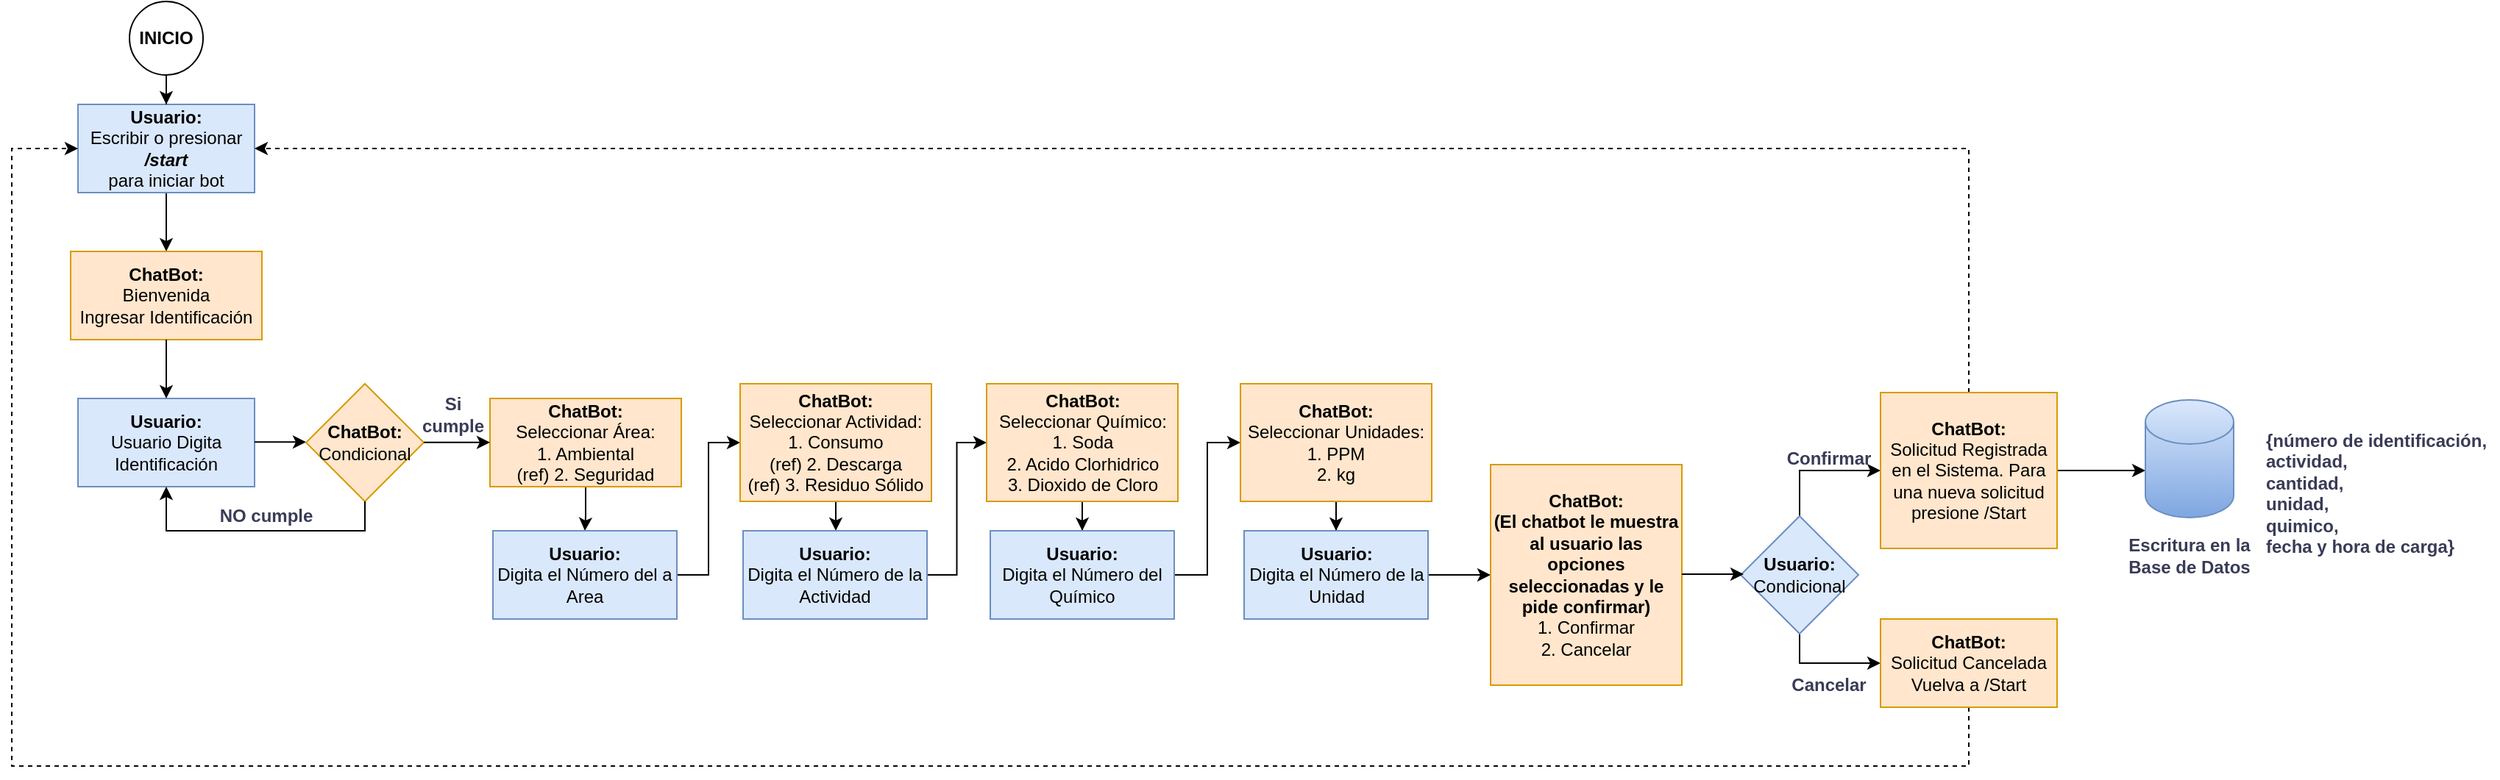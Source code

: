 <mxfile version="24.8.3">
  <diagram name="Page-1" id="fBftOkDNL69hboDKaPT4">
    <mxGraphModel dx="2643" dy="968" grid="1" gridSize="10" guides="1" tooltips="1" connect="1" arrows="1" fold="1" page="1" pageScale="1" pageWidth="850" pageHeight="1100" background="none" math="0" shadow="0">
      <root>
        <mxCell id="0" />
        <mxCell id="1" parent="0" />
        <mxCell id="nEqumTZlBu66RCjfxVmd-5" style="edgeStyle=orthogonalEdgeStyle;rounded=0;orthogonalLoop=1;jettySize=auto;html=1;exitX=0.5;exitY=1;exitDx=0;exitDy=0;entryX=0.5;entryY=0;entryDx=0;entryDy=0;fontColor=#393C56;" edge="1" parent="1" source="nEqumTZlBu66RCjfxVmd-2" target="nEqumTZlBu66RCjfxVmd-3">
          <mxGeometry relative="1" as="geometry" />
        </mxCell>
        <mxCell id="nEqumTZlBu66RCjfxVmd-2" value="&lt;div&gt;&lt;b&gt;Usuario:&lt;/b&gt;&lt;br&gt;&lt;/div&gt;&lt;div&gt;Escribir o presionar&lt;/div&gt;&lt;div&gt;&lt;b&gt;&lt;i&gt;/start&lt;/i&gt;&lt;/b&gt;&lt;/div&gt;&lt;div&gt;para iniciar bot&lt;br&gt;&lt;/div&gt;" style="rounded=0;whiteSpace=wrap;html=1;strokeColor=#6c8ebf;fillColor=#dae8fc;" vertex="1" parent="1">
          <mxGeometry x="35" y="140" width="120" height="60" as="geometry" />
        </mxCell>
        <mxCell id="nEqumTZlBu66RCjfxVmd-3" value="&lt;div&gt;&lt;b&gt;ChatBot:&lt;/b&gt;&lt;/div&gt;&lt;div&gt;Bienvenida&lt;/div&gt;&lt;div&gt;Ingresar Identificación&lt;br&gt;&lt;/div&gt;" style="rounded=0;whiteSpace=wrap;html=1;strokeColor=#d79b00;fillColor=#ffe6cc;" vertex="1" parent="1">
          <mxGeometry x="30" y="240" width="130" height="60" as="geometry" />
        </mxCell>
        <mxCell id="nEqumTZlBu66RCjfxVmd-7" value="&lt;div&gt;&lt;b&gt;Usuario:&lt;/b&gt;&lt;br&gt;&lt;/div&gt;&lt;div&gt;Usuario Digita Identificación&lt;br&gt;&lt;/div&gt;" style="rounded=0;whiteSpace=wrap;html=1;strokeColor=#6c8ebf;fillColor=#dae8fc;" vertex="1" parent="1">
          <mxGeometry x="35" y="340" width="120" height="60" as="geometry" />
        </mxCell>
        <mxCell id="nEqumTZlBu66RCjfxVmd-8" style="edgeStyle=orthogonalEdgeStyle;rounded=0;orthogonalLoop=1;jettySize=auto;html=1;exitX=0.5;exitY=1;exitDx=0;exitDy=0;entryX=0.5;entryY=0;entryDx=0;entryDy=0;fontColor=#393C56;" edge="1" parent="1" source="nEqumTZlBu66RCjfxVmd-3" target="nEqumTZlBu66RCjfxVmd-7">
          <mxGeometry relative="1" as="geometry">
            <mxPoint x="165" y="370" as="sourcePoint" />
            <mxPoint x="205" y="370" as="targetPoint" />
          </mxGeometry>
        </mxCell>
        <mxCell id="nEqumTZlBu66RCjfxVmd-10" style="edgeStyle=orthogonalEdgeStyle;rounded=0;orthogonalLoop=1;jettySize=auto;html=1;exitX=1;exitY=0.5;exitDx=0;exitDy=0;entryX=0;entryY=0.5;entryDx=0;entryDy=0;fontColor=#393C56;" edge="1" parent="1">
          <mxGeometry relative="1" as="geometry">
            <mxPoint x="155" y="369.66" as="sourcePoint" />
            <mxPoint x="190" y="369.66" as="targetPoint" />
          </mxGeometry>
        </mxCell>
        <mxCell id="nEqumTZlBu66RCjfxVmd-11" value="&lt;div&gt;&lt;b&gt;ChatBot:&lt;/b&gt;&lt;br&gt;&lt;/div&gt;&lt;div&gt;Condicional&lt;/div&gt;" style="rhombus;whiteSpace=wrap;html=1;strokeColor=#d79b00;fillColor=#ffe6cc;" vertex="1" parent="1">
          <mxGeometry x="190" y="330" width="80" height="80" as="geometry" />
        </mxCell>
        <mxCell id="nEqumTZlBu66RCjfxVmd-12" style="edgeStyle=orthogonalEdgeStyle;rounded=0;orthogonalLoop=1;jettySize=auto;html=1;exitX=0.5;exitY=1;exitDx=0;exitDy=0;fontColor=#393C56;entryX=0.5;entryY=1;entryDx=0;entryDy=0;" edge="1" parent="1" source="nEqumTZlBu66RCjfxVmd-11" target="nEqumTZlBu66RCjfxVmd-7">
          <mxGeometry relative="1" as="geometry">
            <mxPoint x="554.71" y="400" as="sourcePoint" />
            <mxPoint x="554.739" y="460" as="targetPoint" />
            <Array as="points">
              <mxPoint x="230" y="430" />
              <mxPoint x="95" y="430" />
            </Array>
          </mxGeometry>
        </mxCell>
        <mxCell id="nEqumTZlBu66RCjfxVmd-15" value="&lt;b&gt;NO cumple&lt;/b&gt;" style="text;strokeColor=none;align=center;fillColor=none;html=1;verticalAlign=middle;whiteSpace=wrap;rounded=0;fontColor=#393C56;" vertex="1" parent="1">
          <mxGeometry x="78" y="405" width="170" height="30" as="geometry" />
        </mxCell>
        <mxCell id="nEqumTZlBu66RCjfxVmd-16" value="&lt;b&gt;Si cumple&lt;/b&gt;" style="text;strokeColor=none;align=center;fillColor=none;html=1;verticalAlign=middle;whiteSpace=wrap;rounded=0;fontColor=#393C56;" vertex="1" parent="1">
          <mxGeometry x="270" y="336" width="40" height="30" as="geometry" />
        </mxCell>
        <mxCell id="nEqumTZlBu66RCjfxVmd-27" style="edgeStyle=orthogonalEdgeStyle;rounded=0;orthogonalLoop=1;jettySize=auto;html=1;entryX=0.5;entryY=0;entryDx=0;entryDy=0;fontColor=#393C56;" edge="1" parent="1" source="nEqumTZlBu66RCjfxVmd-17" target="nEqumTZlBu66RCjfxVmd-24">
          <mxGeometry relative="1" as="geometry" />
        </mxCell>
        <mxCell id="nEqumTZlBu66RCjfxVmd-17" value="&lt;div&gt;&lt;b&gt;ChatBot:&lt;/b&gt;&lt;/div&gt;&lt;div&gt;Seleccionar Área:&lt;/div&gt;&lt;div&gt;1. Ambiental&lt;/div&gt;&lt;div&gt;(ref) 2. Seguridad&lt;br&gt;&lt;/div&gt;" style="rounded=0;whiteSpace=wrap;html=1;strokeColor=#d79b00;fillColor=#ffe6cc;" vertex="1" parent="1">
          <mxGeometry x="315" y="340" width="130" height="60" as="geometry" />
        </mxCell>
        <mxCell id="nEqumTZlBu66RCjfxVmd-23" style="edgeStyle=orthogonalEdgeStyle;rounded=0;orthogonalLoop=1;jettySize=auto;html=1;exitX=1;exitY=0.5;exitDx=0;exitDy=0;entryX=0;entryY=0.5;entryDx=0;entryDy=0;fontColor=#393C56;" edge="1" parent="1" target="nEqumTZlBu66RCjfxVmd-17">
          <mxGeometry relative="1" as="geometry">
            <mxPoint x="270" y="369.86" as="sourcePoint" />
            <mxPoint x="305" y="369.86" as="targetPoint" />
            <Array as="points">
              <mxPoint x="315" y="370" />
              <mxPoint x="315" y="370" />
            </Array>
          </mxGeometry>
        </mxCell>
        <mxCell id="nEqumTZlBu66RCjfxVmd-30" style="edgeStyle=orthogonalEdgeStyle;rounded=0;orthogonalLoop=1;jettySize=auto;html=1;entryX=0;entryY=0.5;entryDx=0;entryDy=0;fontColor=#393C56;" edge="1" parent="1" source="nEqumTZlBu66RCjfxVmd-24" target="nEqumTZlBu66RCjfxVmd-28">
          <mxGeometry relative="1" as="geometry" />
        </mxCell>
        <mxCell id="nEqumTZlBu66RCjfxVmd-24" value="&lt;div&gt;&lt;b&gt;Usuario:&lt;/b&gt;&lt;br&gt;&lt;/div&gt;&lt;div&gt;Digita el Número del a Area&lt;br&gt;&lt;/div&gt;" style="rounded=0;whiteSpace=wrap;html=1;strokeColor=#6c8ebf;fillColor=#dae8fc;" vertex="1" parent="1">
          <mxGeometry x="317" y="430" width="125" height="60" as="geometry" />
        </mxCell>
        <mxCell id="nEqumTZlBu66RCjfxVmd-39" style="edgeStyle=orthogonalEdgeStyle;rounded=0;orthogonalLoop=1;jettySize=auto;html=1;fontColor=#393C56;" edge="1" parent="1" source="nEqumTZlBu66RCjfxVmd-28" target="nEqumTZlBu66RCjfxVmd-33">
          <mxGeometry relative="1" as="geometry" />
        </mxCell>
        <mxCell id="nEqumTZlBu66RCjfxVmd-28" value="&lt;div&gt;&lt;b&gt;ChatBot:&lt;/b&gt;&lt;/div&gt;&lt;div&gt;Seleccionar Actividad:&lt;/div&gt;&lt;div&gt;1. Consumo&lt;/div&gt;&lt;div&gt;(ref) 2. Descarga&lt;/div&gt;&lt;div&gt;(ref) 3. Residuo Sólido&lt;br&gt;&lt;/div&gt;" style="rounded=0;whiteSpace=wrap;html=1;strokeColor=#d79b00;fillColor=#ffe6cc;" vertex="1" parent="1">
          <mxGeometry x="485" y="330" width="130" height="80" as="geometry" />
        </mxCell>
        <mxCell id="nEqumTZlBu66RCjfxVmd-35" style="edgeStyle=orthogonalEdgeStyle;rounded=0;orthogonalLoop=1;jettySize=auto;html=1;entryX=0;entryY=0.5;entryDx=0;entryDy=0;fontColor=#393C56;" edge="1" parent="1" source="nEqumTZlBu66RCjfxVmd-33" target="nEqumTZlBu66RCjfxVmd-34">
          <mxGeometry relative="1" as="geometry" />
        </mxCell>
        <mxCell id="nEqumTZlBu66RCjfxVmd-33" value="&lt;div&gt;&lt;b&gt;Usuario:&lt;/b&gt;&lt;br&gt;&lt;/div&gt;&lt;div&gt;Digita el Número de la Actividad&lt;br&gt;&lt;/div&gt;" style="rounded=0;whiteSpace=wrap;html=1;strokeColor=#6c8ebf;fillColor=#dae8fc;" vertex="1" parent="1">
          <mxGeometry x="487" y="430" width="125" height="60" as="geometry" />
        </mxCell>
        <mxCell id="nEqumTZlBu66RCjfxVmd-40" style="edgeStyle=orthogonalEdgeStyle;rounded=0;orthogonalLoop=1;jettySize=auto;html=1;entryX=0.5;entryY=0;entryDx=0;entryDy=0;fontColor=#393C56;" edge="1" parent="1" source="nEqumTZlBu66RCjfxVmd-34" target="nEqumTZlBu66RCjfxVmd-37">
          <mxGeometry relative="1" as="geometry" />
        </mxCell>
        <mxCell id="nEqumTZlBu66RCjfxVmd-34" value="&lt;div&gt;&lt;b&gt;ChatBot:&lt;/b&gt;&lt;/div&gt;&lt;div&gt;Seleccionar Químico:&lt;/div&gt;&lt;div&gt;1. Soda&lt;/div&gt;&lt;div&gt;2. Acido Clorhidrico&lt;br&gt;&lt;/div&gt;&lt;div&gt;3. Dioxido de Cloro&lt;br&gt;&lt;/div&gt;" style="rounded=0;whiteSpace=wrap;html=1;strokeColor=#d79b00;fillColor=#ffe6cc;" vertex="1" parent="1">
          <mxGeometry x="652.5" y="330" width="130" height="80" as="geometry" />
        </mxCell>
        <mxCell id="nEqumTZlBu66RCjfxVmd-42" style="edgeStyle=orthogonalEdgeStyle;rounded=0;orthogonalLoop=1;jettySize=auto;html=1;entryX=0;entryY=0.5;entryDx=0;entryDy=0;fontColor=#393C56;" edge="1" parent="1" source="nEqumTZlBu66RCjfxVmd-37" target="nEqumTZlBu66RCjfxVmd-41">
          <mxGeometry relative="1" as="geometry" />
        </mxCell>
        <mxCell id="nEqumTZlBu66RCjfxVmd-37" value="&lt;div&gt;&lt;b&gt;Usuario:&lt;/b&gt;&lt;br&gt;&lt;/div&gt;&lt;div&gt;Digita el Número del Químico&lt;br&gt;&lt;/div&gt;" style="rounded=0;whiteSpace=wrap;html=1;strokeColor=#6c8ebf;fillColor=#dae8fc;" vertex="1" parent="1">
          <mxGeometry x="655" y="430" width="125" height="60" as="geometry" />
        </mxCell>
        <mxCell id="nEqumTZlBu66RCjfxVmd-44" style="edgeStyle=orthogonalEdgeStyle;rounded=0;orthogonalLoop=1;jettySize=auto;html=1;fontColor=#393C56;" edge="1" parent="1" source="nEqumTZlBu66RCjfxVmd-41" target="nEqumTZlBu66RCjfxVmd-43">
          <mxGeometry relative="1" as="geometry" />
        </mxCell>
        <mxCell id="nEqumTZlBu66RCjfxVmd-41" value="&lt;div&gt;&lt;b&gt;ChatBot:&lt;/b&gt;&lt;/div&gt;&lt;div&gt;Seleccionar Unidades:&lt;/div&gt;&lt;div&gt;1. PPM&lt;/div&gt;&lt;div&gt;2. kg&lt;/div&gt;" style="rounded=0;whiteSpace=wrap;html=1;strokeColor=#d79b00;fillColor=#ffe6cc;" vertex="1" parent="1">
          <mxGeometry x="825" y="330" width="130" height="80" as="geometry" />
        </mxCell>
        <mxCell id="nEqumTZlBu66RCjfxVmd-46" style="edgeStyle=orthogonalEdgeStyle;rounded=0;orthogonalLoop=1;jettySize=auto;html=1;entryX=0;entryY=0.5;entryDx=0;entryDy=0;fontColor=#393C56;" edge="1" parent="1" source="nEqumTZlBu66RCjfxVmd-43" target="nEqumTZlBu66RCjfxVmd-45">
          <mxGeometry relative="1" as="geometry" />
        </mxCell>
        <mxCell id="nEqumTZlBu66RCjfxVmd-43" value="&lt;div&gt;&lt;b&gt;Usuario:&lt;/b&gt;&lt;br&gt;&lt;/div&gt;&lt;div&gt;Digita el Número de la Unidad&lt;br&gt;&lt;/div&gt;" style="rounded=0;whiteSpace=wrap;html=1;strokeColor=#6c8ebf;fillColor=#dae8fc;" vertex="1" parent="1">
          <mxGeometry x="827.5" y="430" width="125" height="60" as="geometry" />
        </mxCell>
        <mxCell id="nEqumTZlBu66RCjfxVmd-45" value="&lt;div&gt;&lt;b&gt;ChatBot:&lt;/b&gt;&lt;/div&gt;&lt;div&gt;&lt;b&gt;(El chatbot le muestra al usuario las opciones seleccionadas y le pide confirmar)&lt;br&gt;&lt;/b&gt;&lt;/div&gt;&lt;div&gt;1. Confirmar&lt;/div&gt;&lt;div&gt;2. Cancelar&lt;/div&gt;" style="rounded=0;whiteSpace=wrap;html=1;strokeColor=#d79b00;fillColor=#ffe6cc;" vertex="1" parent="1">
          <mxGeometry x="995" y="385" width="130" height="150" as="geometry" />
        </mxCell>
        <mxCell id="nEqumTZlBu66RCjfxVmd-54" style="edgeStyle=orthogonalEdgeStyle;rounded=0;orthogonalLoop=1;jettySize=auto;html=1;exitX=0.5;exitY=0;exitDx=0;exitDy=0;entryX=0;entryY=0.5;entryDx=0;entryDy=0;fontColor=#393C56;" edge="1" parent="1" source="nEqumTZlBu66RCjfxVmd-47" target="nEqumTZlBu66RCjfxVmd-53">
          <mxGeometry relative="1" as="geometry" />
        </mxCell>
        <mxCell id="nEqumTZlBu66RCjfxVmd-56" style="edgeStyle=orthogonalEdgeStyle;rounded=0;orthogonalLoop=1;jettySize=auto;html=1;exitX=0.5;exitY=1;exitDx=0;exitDy=0;entryX=0;entryY=0.5;entryDx=0;entryDy=0;fontColor=#393C56;" edge="1" parent="1" source="nEqumTZlBu66RCjfxVmd-47" target="nEqumTZlBu66RCjfxVmd-55">
          <mxGeometry relative="1" as="geometry" />
        </mxCell>
        <mxCell id="nEqumTZlBu66RCjfxVmd-47" value="&lt;div&gt;&lt;b&gt;Usuario:&lt;/b&gt;&lt;br&gt;&lt;/div&gt;&lt;div&gt;Condicional&lt;/div&gt;" style="rhombus;whiteSpace=wrap;html=1;strokeColor=#6c8ebf;fillColor=#dae8fc;" vertex="1" parent="1">
          <mxGeometry x="1165" y="420" width="80" height="80" as="geometry" />
        </mxCell>
        <mxCell id="nEqumTZlBu66RCjfxVmd-48" style="edgeStyle=orthogonalEdgeStyle;rounded=0;orthogonalLoop=1;jettySize=auto;html=1;entryX=0;entryY=0.5;entryDx=0;entryDy=0;fontColor=#393C56;" edge="1" parent="1">
          <mxGeometry relative="1" as="geometry">
            <mxPoint x="1125" y="459.5" as="sourcePoint" />
            <mxPoint x="1167" y="459.5" as="targetPoint" />
          </mxGeometry>
        </mxCell>
        <mxCell id="nEqumTZlBu66RCjfxVmd-51" style="edgeStyle=orthogonalEdgeStyle;rounded=0;orthogonalLoop=1;jettySize=auto;html=1;entryX=0.5;entryY=0;entryDx=0;entryDy=0;fontColor=#393C56;" edge="1" parent="1" source="nEqumTZlBu66RCjfxVmd-50" target="nEqumTZlBu66RCjfxVmd-2">
          <mxGeometry relative="1" as="geometry" />
        </mxCell>
        <mxCell id="nEqumTZlBu66RCjfxVmd-50" value="&lt;b&gt;INICIO&lt;/b&gt;" style="ellipse;whiteSpace=wrap;html=1;aspect=fixed;" vertex="1" parent="1">
          <mxGeometry x="70" y="70" width="50" height="50" as="geometry" />
        </mxCell>
        <mxCell id="nEqumTZlBu66RCjfxVmd-61" style="edgeStyle=orthogonalEdgeStyle;rounded=0;orthogonalLoop=1;jettySize=auto;html=1;exitX=0.5;exitY=0;exitDx=0;exitDy=0;entryX=1;entryY=0.5;entryDx=0;entryDy=0;fontColor=#393C56;dashed=1;" edge="1" parent="1" source="nEqumTZlBu66RCjfxVmd-53" target="nEqumTZlBu66RCjfxVmd-2">
          <mxGeometry relative="1" as="geometry" />
        </mxCell>
        <mxCell id="nEqumTZlBu66RCjfxVmd-63" style="edgeStyle=orthogonalEdgeStyle;rounded=0;orthogonalLoop=1;jettySize=auto;html=1;fontColor=#393C56;" edge="1" parent="1" source="nEqumTZlBu66RCjfxVmd-53">
          <mxGeometry relative="1" as="geometry">
            <mxPoint x="1440" y="389" as="targetPoint" />
          </mxGeometry>
        </mxCell>
        <mxCell id="nEqumTZlBu66RCjfxVmd-53" value="&lt;div&gt;&lt;b&gt;ChatBot:&lt;/b&gt;&lt;br&gt;&lt;/div&gt;&lt;div&gt;Solicitud Registrada en el Sistema. Para una nueva solicitud presione /Start&lt;/div&gt;" style="rounded=0;whiteSpace=wrap;html=1;strokeColor=#d79b00;fillColor=#ffe6cc;" vertex="1" parent="1">
          <mxGeometry x="1260" y="336" width="120" height="106" as="geometry" />
        </mxCell>
        <mxCell id="nEqumTZlBu66RCjfxVmd-60" style="edgeStyle=orthogonalEdgeStyle;rounded=0;orthogonalLoop=1;jettySize=auto;html=1;entryX=0;entryY=0.5;entryDx=0;entryDy=0;fontColor=#393C56;dashed=1;" edge="1" parent="1" source="nEqumTZlBu66RCjfxVmd-55" target="nEqumTZlBu66RCjfxVmd-2">
          <mxGeometry relative="1" as="geometry">
            <Array as="points">
              <mxPoint x="1320" y="590" />
              <mxPoint x="-10" y="590" />
              <mxPoint x="-10" y="170" />
            </Array>
          </mxGeometry>
        </mxCell>
        <mxCell id="nEqumTZlBu66RCjfxVmd-55" value="&lt;div&gt;&lt;b&gt;ChatBot:&lt;/b&gt;&lt;br&gt;&lt;/div&gt;&lt;div&gt;Solicitud Cancelada&lt;/div&gt;&lt;div&gt;Vuelva a /Start&lt;br&gt;&lt;/div&gt;" style="rounded=0;whiteSpace=wrap;html=1;strokeColor=#d79b00;fillColor=#ffe6cc;" vertex="1" parent="1">
          <mxGeometry x="1260" y="490" width="120" height="60" as="geometry" />
        </mxCell>
        <mxCell id="nEqumTZlBu66RCjfxVmd-57" value="&lt;b&gt;Confirmar&lt;/b&gt;" style="text;strokeColor=none;align=center;fillColor=none;html=1;verticalAlign=middle;whiteSpace=wrap;rounded=0;fontColor=#393C56;" vertex="1" parent="1">
          <mxGeometry x="1205" y="366" width="40" height="30" as="geometry" />
        </mxCell>
        <mxCell id="nEqumTZlBu66RCjfxVmd-58" value="&lt;b&gt;Cancelar&lt;/b&gt;" style="text;strokeColor=none;align=center;fillColor=none;html=1;verticalAlign=middle;whiteSpace=wrap;rounded=0;fontColor=#393C56;" vertex="1" parent="1">
          <mxGeometry x="1205" y="520" width="40" height="30" as="geometry" />
        </mxCell>
        <mxCell id="nEqumTZlBu66RCjfxVmd-62" value="" style="shape=cylinder3;whiteSpace=wrap;html=1;boundedLbl=1;backgroundOutline=1;size=15;fillColor=#dae8fc;gradientColor=#7ea6e0;strokeColor=#6c8ebf;" vertex="1" parent="1">
          <mxGeometry x="1440" y="341" width="60" height="80" as="geometry" />
        </mxCell>
        <mxCell id="nEqumTZlBu66RCjfxVmd-64" value="&lt;b&gt;Escritura en la Base de Datos&lt;/b&gt;" style="text;strokeColor=none;align=center;fillColor=none;html=1;verticalAlign=middle;whiteSpace=wrap;rounded=0;fontColor=#393C56;" vertex="1" parent="1">
          <mxGeometry x="1425" y="420" width="90" height="54" as="geometry" />
        </mxCell>
        <mxCell id="nEqumTZlBu66RCjfxVmd-65" value="&lt;div&gt;{número de identificación,&lt;/div&gt;&lt;div&gt;actividad,&lt;/div&gt;&lt;div&gt;cantidad,&lt;/div&gt;&lt;div&gt;unidad,&lt;/div&gt;&lt;div&gt;quimico,&lt;/div&gt;&lt;div&gt;fecha y hora de carga}&lt;br&gt;&lt;/div&gt;&lt;div&gt;&lt;br&gt;&lt;/div&gt;&lt;div&gt;&lt;br&gt;&lt;/div&gt;" style="text;html=1;align=left;verticalAlign=middle;whiteSpace=wrap;rounded=0;fontColor=#393C56;fontStyle=1" vertex="1" parent="1">
          <mxGeometry x="1520" y="385" width="160" height="67.5" as="geometry" />
        </mxCell>
      </root>
    </mxGraphModel>
  </diagram>
</mxfile>
